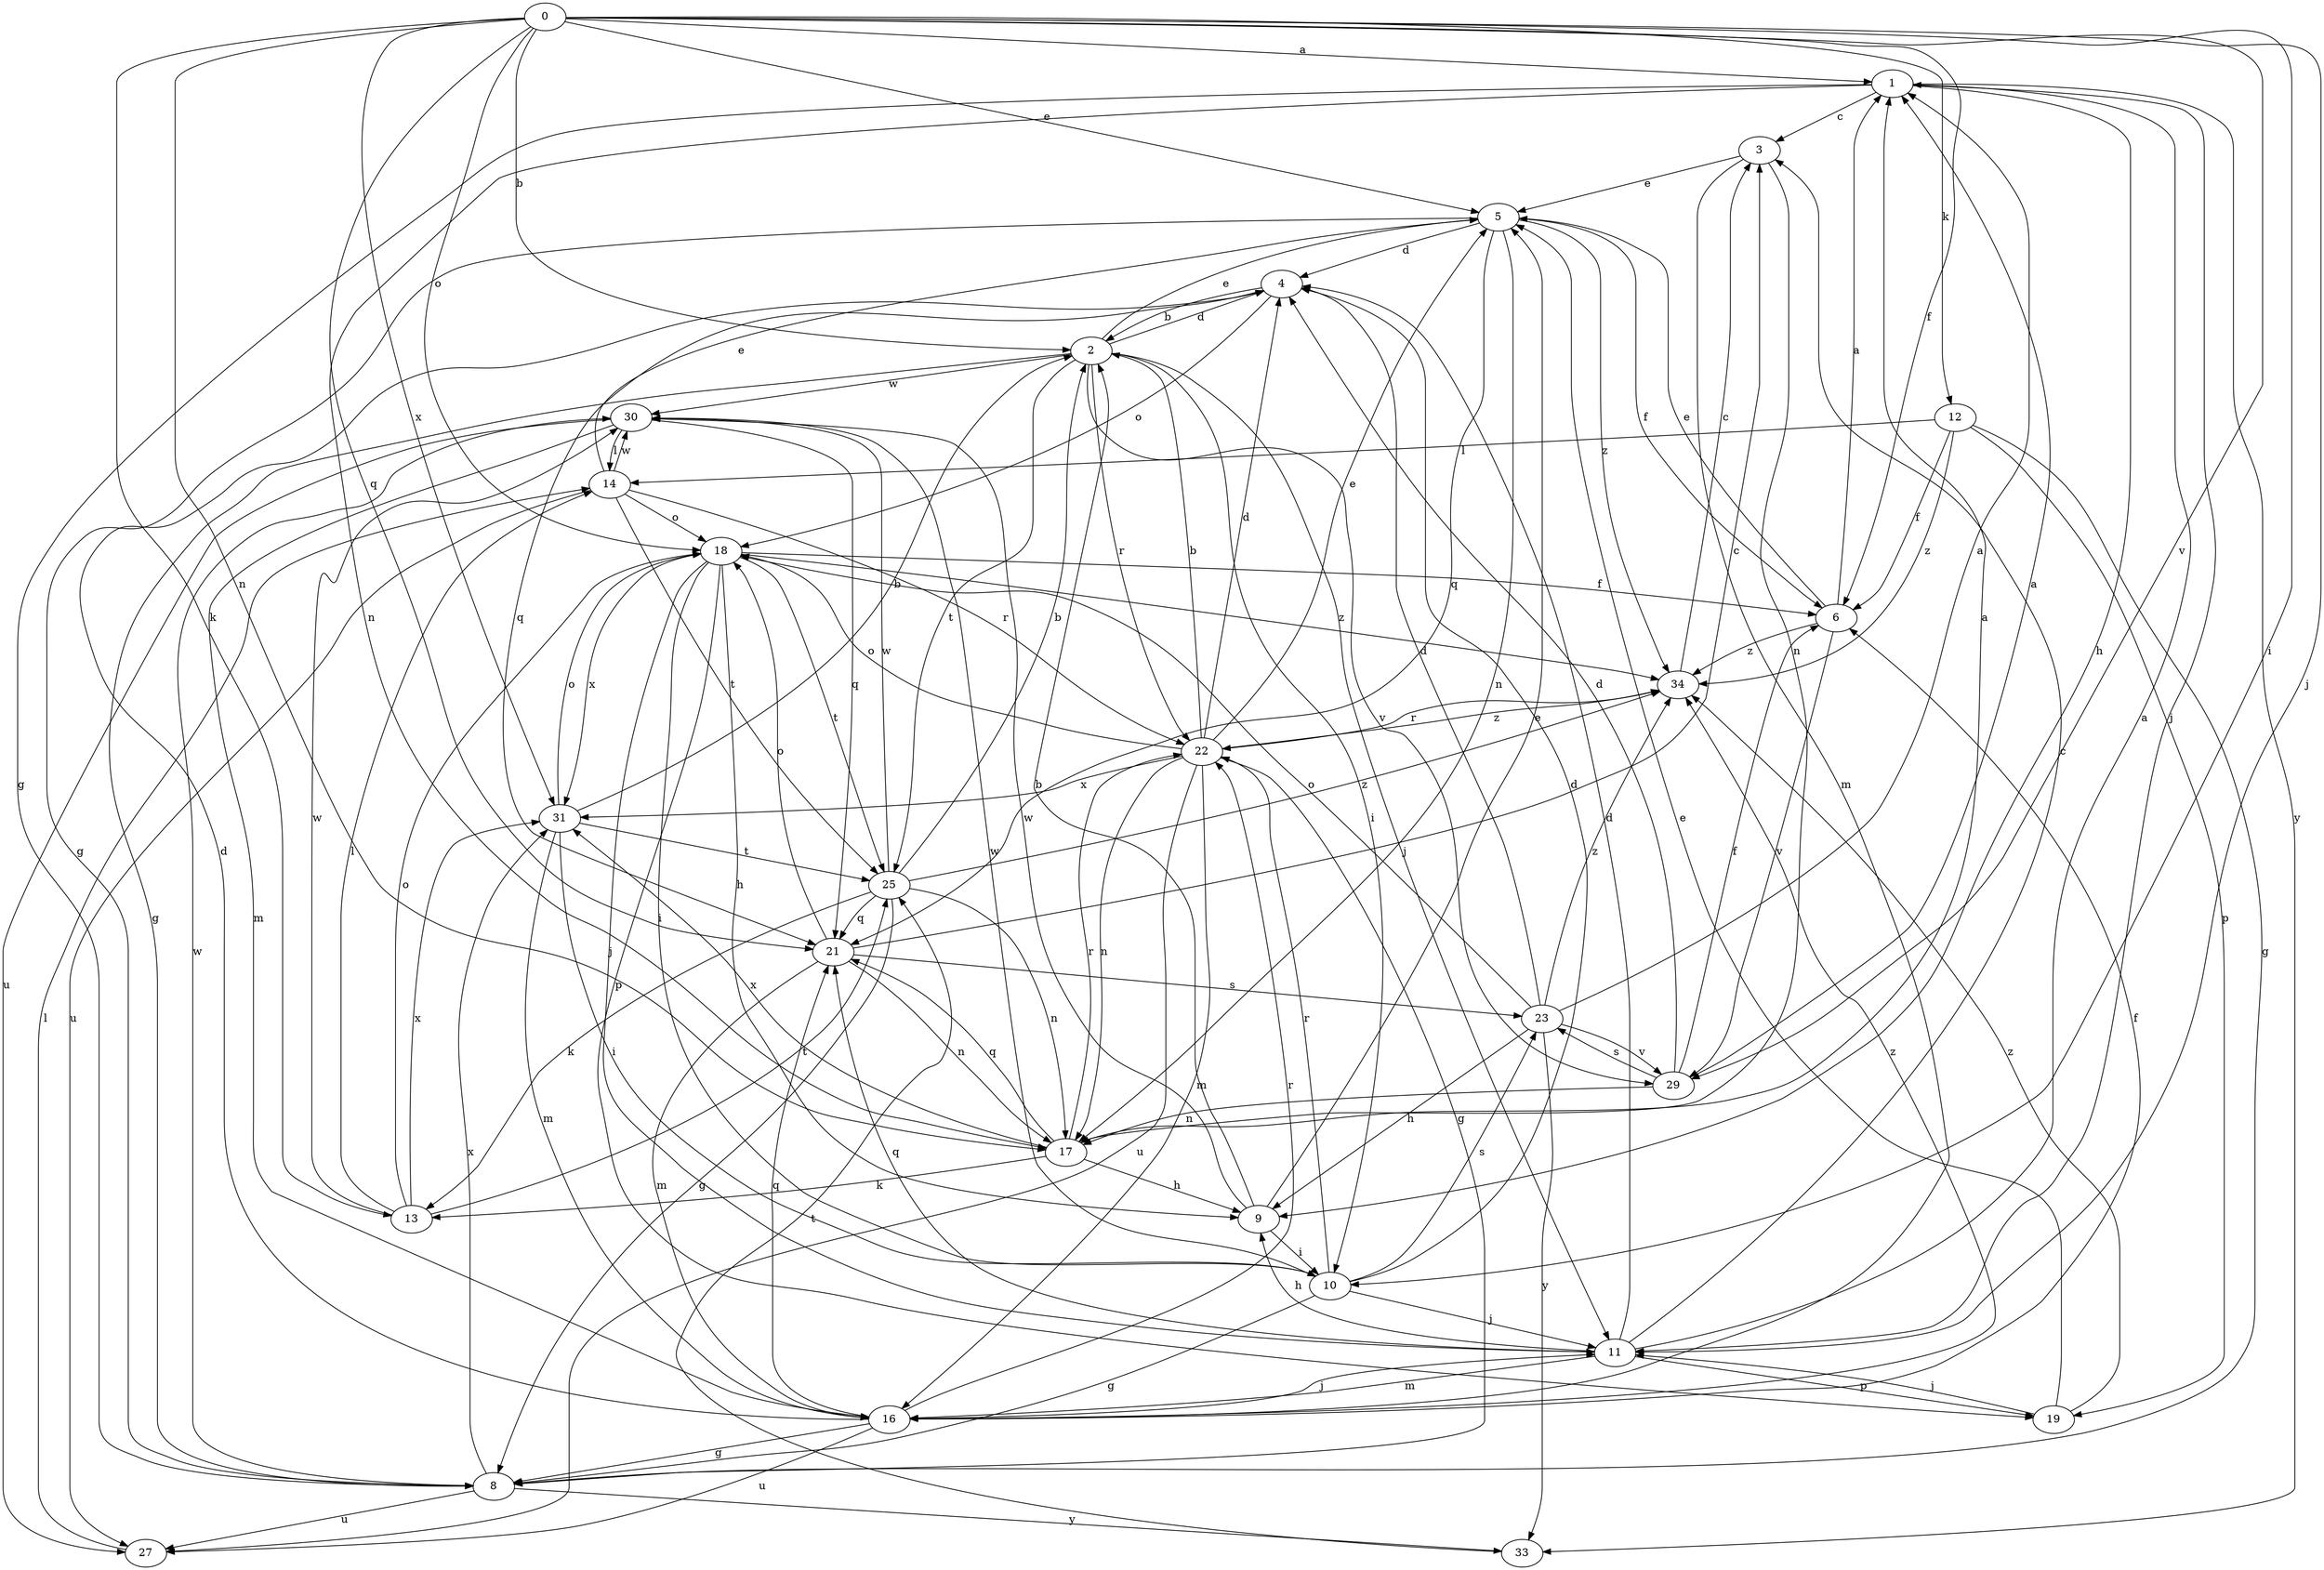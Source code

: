 strict digraph  {
0;
1;
2;
3;
4;
5;
6;
8;
9;
10;
11;
12;
13;
14;
16;
17;
18;
19;
21;
22;
23;
25;
27;
29;
30;
31;
33;
34;
0 -> 1  [label=a];
0 -> 2  [label=b];
0 -> 5  [label=e];
0 -> 6  [label=f];
0 -> 10  [label=i];
0 -> 11  [label=j];
0 -> 12  [label=k];
0 -> 13  [label=k];
0 -> 17  [label=n];
0 -> 18  [label=o];
0 -> 21  [label=q];
0 -> 29  [label=v];
0 -> 31  [label=x];
1 -> 3  [label=c];
1 -> 8  [label=g];
1 -> 9  [label=h];
1 -> 11  [label=j];
1 -> 17  [label=n];
1 -> 33  [label=y];
2 -> 4  [label=d];
2 -> 5  [label=e];
2 -> 8  [label=g];
2 -> 10  [label=i];
2 -> 11  [label=j];
2 -> 22  [label=r];
2 -> 25  [label=t];
2 -> 29  [label=v];
2 -> 30  [label=w];
3 -> 5  [label=e];
3 -> 16  [label=m];
3 -> 17  [label=n];
4 -> 2  [label=b];
4 -> 18  [label=o];
4 -> 21  [label=q];
5 -> 4  [label=d];
5 -> 6  [label=f];
5 -> 8  [label=g];
5 -> 17  [label=n];
5 -> 21  [label=q];
5 -> 34  [label=z];
6 -> 1  [label=a];
6 -> 5  [label=e];
6 -> 29  [label=v];
6 -> 34  [label=z];
8 -> 27  [label=u];
8 -> 30  [label=w];
8 -> 31  [label=x];
8 -> 33  [label=y];
9 -> 2  [label=b];
9 -> 5  [label=e];
9 -> 10  [label=i];
9 -> 30  [label=w];
10 -> 4  [label=d];
10 -> 8  [label=g];
10 -> 11  [label=j];
10 -> 22  [label=r];
10 -> 23  [label=s];
10 -> 30  [label=w];
11 -> 1  [label=a];
11 -> 3  [label=c];
11 -> 4  [label=d];
11 -> 9  [label=h];
11 -> 16  [label=m];
11 -> 19  [label=p];
11 -> 21  [label=q];
12 -> 6  [label=f];
12 -> 8  [label=g];
12 -> 14  [label=l];
12 -> 19  [label=p];
12 -> 34  [label=z];
13 -> 14  [label=l];
13 -> 18  [label=o];
13 -> 25  [label=t];
13 -> 30  [label=w];
13 -> 31  [label=x];
14 -> 5  [label=e];
14 -> 18  [label=o];
14 -> 22  [label=r];
14 -> 25  [label=t];
14 -> 27  [label=u];
14 -> 30  [label=w];
16 -> 4  [label=d];
16 -> 6  [label=f];
16 -> 8  [label=g];
16 -> 11  [label=j];
16 -> 21  [label=q];
16 -> 22  [label=r];
16 -> 27  [label=u];
16 -> 34  [label=z];
17 -> 1  [label=a];
17 -> 9  [label=h];
17 -> 13  [label=k];
17 -> 21  [label=q];
17 -> 22  [label=r];
17 -> 31  [label=x];
18 -> 6  [label=f];
18 -> 9  [label=h];
18 -> 10  [label=i];
18 -> 11  [label=j];
18 -> 19  [label=p];
18 -> 25  [label=t];
18 -> 31  [label=x];
18 -> 34  [label=z];
19 -> 5  [label=e];
19 -> 11  [label=j];
19 -> 34  [label=z];
21 -> 3  [label=c];
21 -> 16  [label=m];
21 -> 17  [label=n];
21 -> 18  [label=o];
21 -> 23  [label=s];
22 -> 2  [label=b];
22 -> 4  [label=d];
22 -> 5  [label=e];
22 -> 8  [label=g];
22 -> 16  [label=m];
22 -> 17  [label=n];
22 -> 18  [label=o];
22 -> 27  [label=u];
22 -> 31  [label=x];
22 -> 34  [label=z];
23 -> 1  [label=a];
23 -> 4  [label=d];
23 -> 9  [label=h];
23 -> 18  [label=o];
23 -> 29  [label=v];
23 -> 33  [label=y];
23 -> 34  [label=z];
25 -> 2  [label=b];
25 -> 8  [label=g];
25 -> 13  [label=k];
25 -> 17  [label=n];
25 -> 21  [label=q];
25 -> 30  [label=w];
25 -> 34  [label=z];
27 -> 14  [label=l];
29 -> 1  [label=a];
29 -> 4  [label=d];
29 -> 6  [label=f];
29 -> 17  [label=n];
29 -> 23  [label=s];
30 -> 14  [label=l];
30 -> 16  [label=m];
30 -> 21  [label=q];
30 -> 27  [label=u];
31 -> 2  [label=b];
31 -> 10  [label=i];
31 -> 16  [label=m];
31 -> 18  [label=o];
31 -> 25  [label=t];
33 -> 25  [label=t];
34 -> 3  [label=c];
34 -> 22  [label=r];
}
